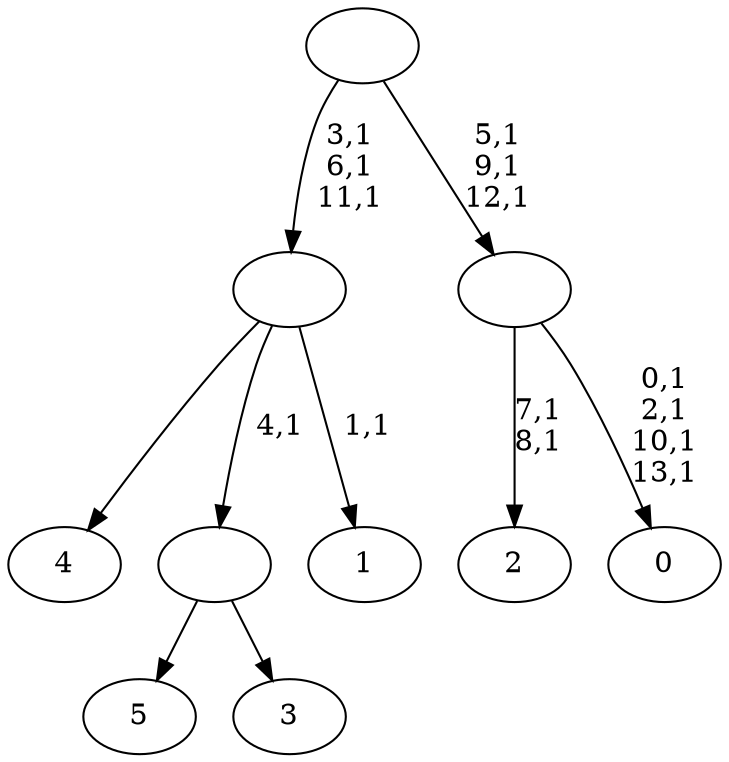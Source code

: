 digraph T {
	20 [label="5"]
	19 [label="4"]
	18 [label="3"]
	17 [label=""]
	16 [label="2"]
	13 [label="1"]
	11 [label=""]
	8 [label="0"]
	3 [label=""]
	0 [label=""]
	17 -> 20 [label=""]
	17 -> 18 [label=""]
	11 -> 13 [label="1,1"]
	11 -> 19 [label=""]
	11 -> 17 [label="4,1"]
	3 -> 8 [label="0,1\n2,1\n10,1\n13,1"]
	3 -> 16 [label="7,1\n8,1"]
	0 -> 3 [label="5,1\n9,1\n12,1"]
	0 -> 11 [label="3,1\n6,1\n11,1"]
}
